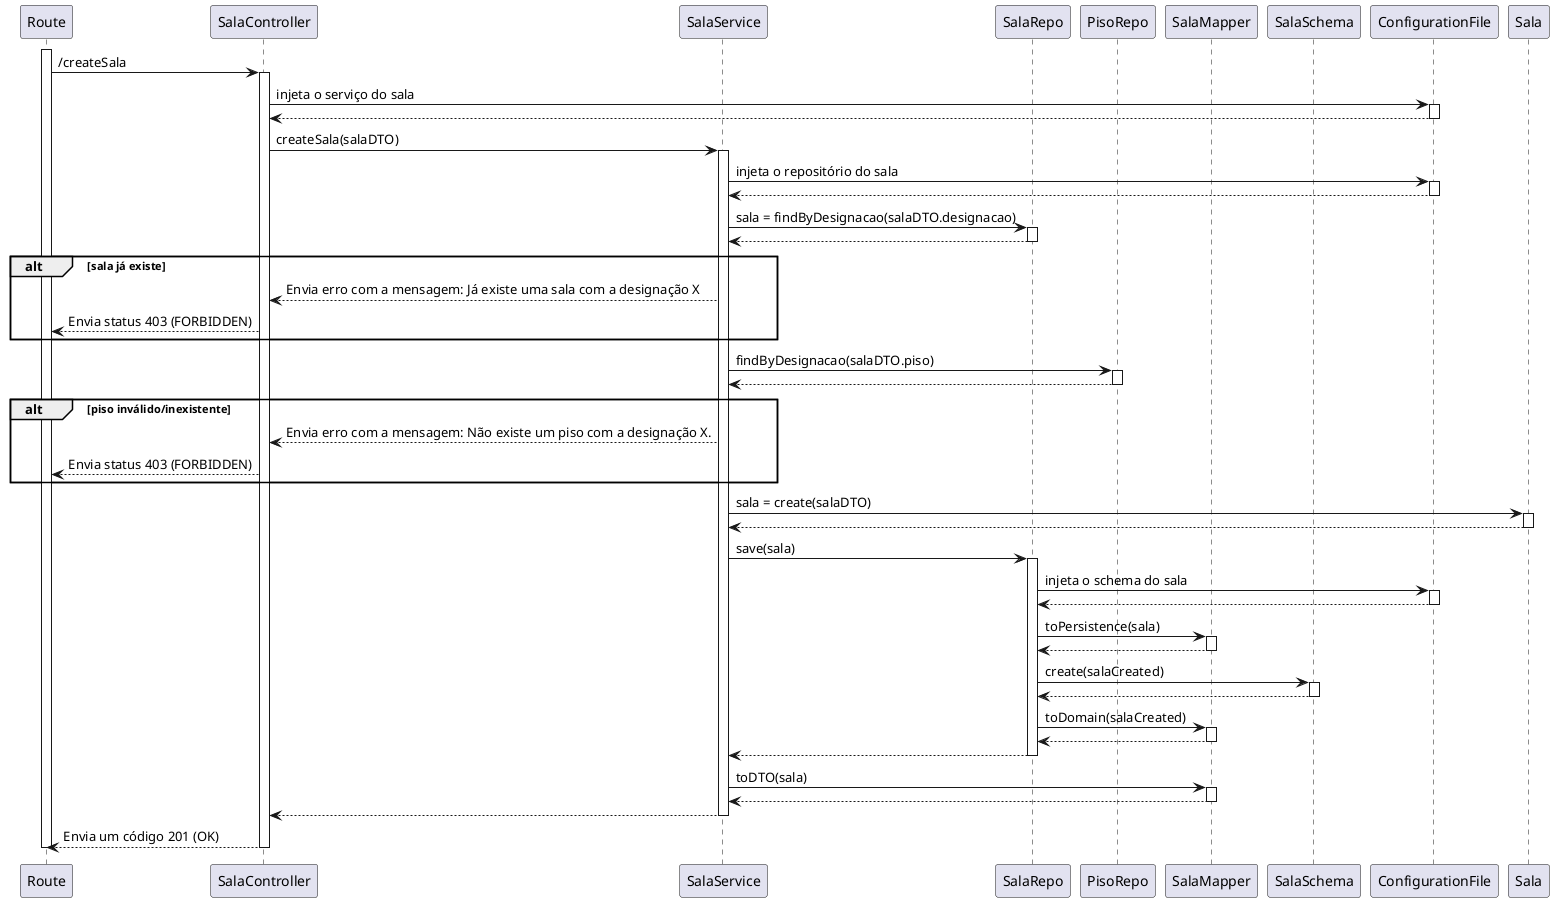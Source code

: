 @startuml sd

participant Route as route
participant SalaController as ctrl
participant SalaService as svc
participant SalaRepo as repoSal
participant PisoRepo as repoPis
participant SalaMapper as mapper
participant SalaSchema as schema
participant ConfigurationFile as conf
participant Sala as model

activate route
route -> ctrl : /createSala
activate ctrl
ctrl -> conf : injeta o serviço do sala
activate conf
conf --> ctrl
deactivate conf
ctrl -> svc : createSala(salaDTO)
activate svc
svc -> conf : injeta o repositório do sala
activate conf
conf --> svc
deactivate conf
svc -> repoSal : sala = findByDesignacao(salaDTO.designacao)
activate repoSal
repoSal --> svc
deactivate repoSal
alt sala já existe
    svc --> ctrl : Envia erro com a mensagem: Já existe uma sala com a designação X
    ctrl --> route : Envia status 403 (FORBIDDEN)
end
svc -> repoPis : findByDesignacao(salaDTO.piso)
activate repoPis
repoPis --> svc
deactivate repoPis
alt piso inválido/inexistente
    svc --> ctrl : Envia erro com a mensagem: Não existe um piso com a designação X.
    ctrl --> route : Envia status 403 (FORBIDDEN)
end
svc -> model : sala = create(salaDTO)
activate model
model --> svc
deactivate model
svc -> repoSal : save(sala)
activate repoSal
repoSal -> conf : injeta o schema do sala
activate conf
conf --> repoSal
deactivate conf
repoSal -> mapper : toPersistence(sala)
activate mapper
mapper --> repoSal
deactivate mapper
repoSal -> schema : create(salaCreated)
activate schema
schema --> repoSal
deactivate schema
repoSal -> mapper : toDomain(salaCreated)
activate mapper
mapper --> repoSal
deactivate mapper
repoSal --> svc
deactivate repoSal
svc -> mapper : toDTO(sala)
activate mapper
mapper --> svc
deactivate mapper
svc --> ctrl
deactivate svc
ctrl --> route : Envia um código 201 (OK)
deactivate ctrl
deactivate route



@enduml